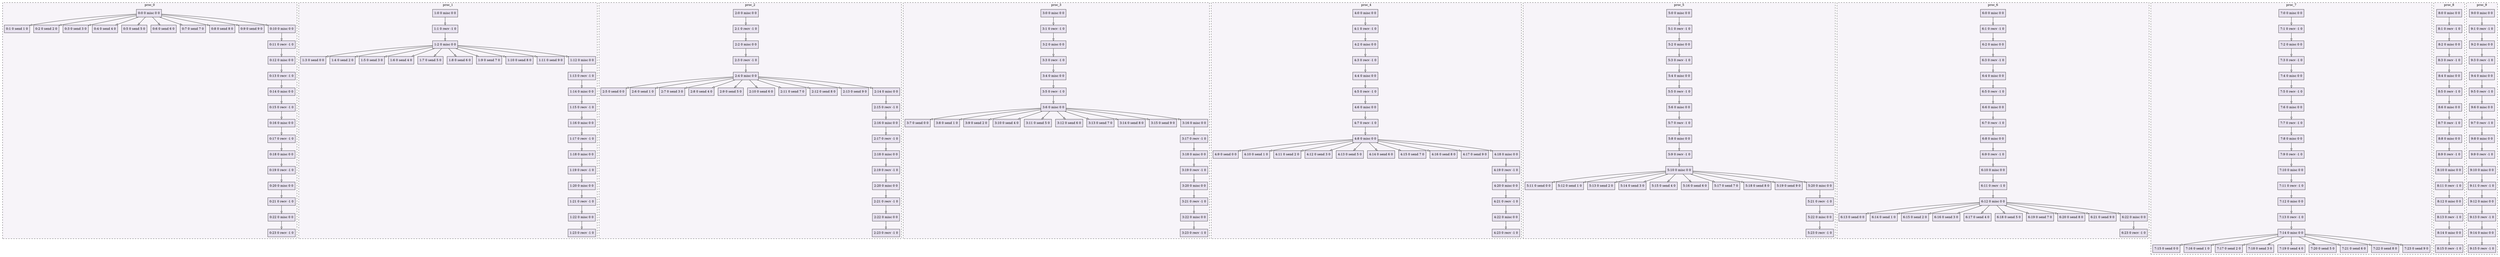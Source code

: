 digraph{node[shape=record style=filled colorscheme=purd9 fillcolor=2];subgraph cluster0{style=dashed;colorscheme=purd9;bgcolor=1;edge[arrowhead=empty];label=proc_0;0[label="0:0 0 misc 0 0"];1[label="0:1 0 send 1 0"];2[label="0:2 0 send 2 0"];3[label="0:3 0 send 3 0"];4[label="0:4 0 send 4 0"];5[label="0:5 0 send 5 0"];6[label="0:6 0 send 6 0"];7[label="0:7 0 send 7 0"];8[label="0:8 0 send 8 0"];9[label="0:9 0 send 9 0"];10[label="0:10 0 misc 0 0"];11[label="0:11 0 recv -1 0"];12[label="0:12 0 misc 0 0"];13[label="0:13 0 recv -1 0"];14[label="0:14 0 misc 0 0"];15[label="0:15 0 recv -1 0"];16[label="0:16 0 misc 0 0"];17[label="0:17 0 recv -1 0"];18[label="0:18 0 misc 0 0"];19[label="0:19 0 recv -1 0"];20[label="0:20 0 misc 0 0"];21[label="0:21 0 recv -1 0"];22[label="0:22 0 misc 0 0"];23[label="0:23 0 recv -1 0"];0->1;0->2;0->3;0->4;0->5;0->6;0->7;0->8;0->9;0->10;10->11;11->12;12->13;13->14;14->15;15->16;16->17;17->18;18->19;19->20;20->21;21->22;22->23;}subgraph cluster1{style=dashed;colorscheme=purd9;bgcolor=1;edge[arrowhead=empty];label=proc_1;24[label="1:0 0 misc 0 0"];25[label="1:1 0 recv -1 0"];26[label="1:2 0 misc 0 0"];27[label="1:3 0 send 0 0"];28[label="1:4 0 send 2 0"];29[label="1:5 0 send 3 0"];30[label="1:6 0 send 4 0"];31[label="1:7 0 send 5 0"];32[label="1:8 0 send 6 0"];33[label="1:9 0 send 7 0"];34[label="1:10 0 send 8 0"];35[label="1:11 0 send 9 0"];36[label="1:12 0 misc 0 0"];37[label="1:13 0 recv -1 0"];38[label="1:14 0 misc 0 0"];39[label="1:15 0 recv -1 0"];40[label="1:16 0 misc 0 0"];41[label="1:17 0 recv -1 0"];42[label="1:18 0 misc 0 0"];43[label="1:19 0 recv -1 0"];44[label="1:20 0 misc 0 0"];45[label="1:21 0 recv -1 0"];46[label="1:22 0 misc 0 0"];47[label="1:23 0 recv -1 0"];24->25;25->26;26->27;26->28;26->29;26->30;26->31;26->32;26->33;26->34;26->35;26->36;36->37;37->38;38->39;39->40;40->41;41->42;42->43;43->44;44->45;45->46;46->47;}subgraph cluster2{style=dashed;colorscheme=purd9;bgcolor=1;edge[arrowhead=empty];label=proc_2;48[label="2:0 0 misc 0 0"];49[label="2:1 0 recv -1 0"];50[label="2:2 0 misc 0 0"];51[label="2:3 0 recv -1 0"];52[label="2:4 0 misc 0 0"];53[label="2:5 0 send 0 0"];54[label="2:6 0 send 1 0"];55[label="2:7 0 send 3 0"];56[label="2:8 0 send 4 0"];57[label="2:9 0 send 5 0"];58[label="2:10 0 send 6 0"];59[label="2:11 0 send 7 0"];60[label="2:12 0 send 8 0"];61[label="2:13 0 send 9 0"];62[label="2:14 0 misc 0 0"];63[label="2:15 0 recv -1 0"];64[label="2:16 0 misc 0 0"];65[label="2:17 0 recv -1 0"];66[label="2:18 0 misc 0 0"];67[label="2:19 0 recv -1 0"];68[label="2:20 0 misc 0 0"];69[label="2:21 0 recv -1 0"];70[label="2:22 0 misc 0 0"];71[label="2:23 0 recv -1 0"];48->49;49->50;50->51;51->52;52->53;52->54;52->55;52->56;52->57;52->58;52->59;52->60;52->61;52->62;62->63;63->64;64->65;65->66;66->67;67->68;68->69;69->70;70->71;}subgraph cluster3{style=dashed;colorscheme=purd9;bgcolor=1;edge[arrowhead=empty];label=proc_3;72[label="3:0 0 misc 0 0"];73[label="3:1 0 recv -1 0"];74[label="3:2 0 misc 0 0"];75[label="3:3 0 recv -1 0"];76[label="3:4 0 misc 0 0"];77[label="3:5 0 recv -1 0"];78[label="3:6 0 misc 0 0"];79[label="3:7 0 send 0 0"];80[label="3:8 0 send 1 0"];81[label="3:9 0 send 2 0"];82[label="3:10 0 send 4 0"];83[label="3:11 0 send 5 0"];84[label="3:12 0 send 6 0"];85[label="3:13 0 send 7 0"];86[label="3:14 0 send 8 0"];87[label="3:15 0 send 9 0"];88[label="3:16 0 misc 0 0"];89[label="3:17 0 recv -1 0"];90[label="3:18 0 misc 0 0"];91[label="3:19 0 recv -1 0"];92[label="3:20 0 misc 0 0"];93[label="3:21 0 recv -1 0"];94[label="3:22 0 misc 0 0"];95[label="3:23 0 recv -1 0"];72->73;73->74;74->75;75->76;76->77;77->78;78->79;78->80;78->81;78->82;78->83;78->84;78->85;78->86;78->87;78->88;88->89;89->90;90->91;91->92;92->93;93->94;94->95;}subgraph cluster4{style=dashed;colorscheme=purd9;bgcolor=1;edge[arrowhead=empty];label=proc_4;96[label="4:0 0 misc 0 0"];97[label="4:1 0 recv -1 0"];98[label="4:2 0 misc 0 0"];99[label="4:3 0 recv -1 0"];100[label="4:4 0 misc 0 0"];101[label="4:5 0 recv -1 0"];102[label="4:6 0 misc 0 0"];103[label="4:7 0 recv -1 0"];104[label="4:8 0 misc 0 0"];105[label="4:9 0 send 0 0"];106[label="4:10 0 send 1 0"];107[label="4:11 0 send 2 0"];108[label="4:12 0 send 3 0"];109[label="4:13 0 send 5 0"];110[label="4:14 0 send 6 0"];111[label="4:15 0 send 7 0"];112[label="4:16 0 send 8 0"];113[label="4:17 0 send 9 0"];114[label="4:18 0 misc 0 0"];115[label="4:19 0 recv -1 0"];116[label="4:20 0 misc 0 0"];117[label="4:21 0 recv -1 0"];118[label="4:22 0 misc 0 0"];119[label="4:23 0 recv -1 0"];96->97;97->98;98->99;99->100;100->101;101->102;102->103;103->104;104->105;104->106;104->107;104->108;104->109;104->110;104->111;104->112;104->113;104->114;114->115;115->116;116->117;117->118;118->119;}subgraph cluster5{style=dashed;colorscheme=purd9;bgcolor=1;edge[arrowhead=empty];label=proc_5;120[label="5:0 0 misc 0 0"];121[label="5:1 0 recv -1 0"];122[label="5:2 0 misc 0 0"];123[label="5:3 0 recv -1 0"];124[label="5:4 0 misc 0 0"];125[label="5:5 0 recv -1 0"];126[label="5:6 0 misc 0 0"];127[label="5:7 0 recv -1 0"];128[label="5:8 0 misc 0 0"];129[label="5:9 0 recv -1 0"];130[label="5:10 0 misc 0 0"];131[label="5:11 0 send 0 0"];132[label="5:12 0 send 1 0"];133[label="5:13 0 send 2 0"];134[label="5:14 0 send 3 0"];135[label="5:15 0 send 4 0"];136[label="5:16 0 send 6 0"];137[label="5:17 0 send 7 0"];138[label="5:18 0 send 8 0"];139[label="5:19 0 send 9 0"];140[label="5:20 0 misc 0 0"];141[label="5:21 0 recv -1 0"];142[label="5:22 0 misc 0 0"];143[label="5:23 0 recv -1 0"];120->121;121->122;122->123;123->124;124->125;125->126;126->127;127->128;128->129;129->130;130->131;130->132;130->133;130->134;130->135;130->136;130->137;130->138;130->139;130->140;140->141;141->142;142->143;}subgraph cluster6{style=dashed;colorscheme=purd9;bgcolor=1;edge[arrowhead=empty];label=proc_6;144[label="6:0 0 misc 0 0"];145[label="6:1 0 recv -1 0"];146[label="6:2 0 misc 0 0"];147[label="6:3 0 recv -1 0"];148[label="6:4 0 misc 0 0"];149[label="6:5 0 recv -1 0"];150[label="6:6 0 misc 0 0"];151[label="6:7 0 recv -1 0"];152[label="6:8 0 misc 0 0"];153[label="6:9 0 recv -1 0"];154[label="6:10 0 misc 0 0"];155[label="6:11 0 recv -1 0"];156[label="6:12 0 misc 0 0"];157[label="6:13 0 send 0 0"];158[label="6:14 0 send 1 0"];159[label="6:15 0 send 2 0"];160[label="6:16 0 send 3 0"];161[label="6:17 0 send 4 0"];162[label="6:18 0 send 5 0"];163[label="6:19 0 send 7 0"];164[label="6:20 0 send 8 0"];165[label="6:21 0 send 9 0"];166[label="6:22 0 misc 0 0"];167[label="6:23 0 recv -1 0"];144->145;145->146;146->147;147->148;148->149;149->150;150->151;151->152;152->153;153->154;154->155;155->156;156->157;156->158;156->159;156->160;156->161;156->162;156->163;156->164;156->165;156->166;166->167;}subgraph cluster7{style=dashed;colorscheme=purd9;bgcolor=1;edge[arrowhead=empty];label=proc_7;168[label="7:0 0 misc 0 0"];169[label="7:1 0 recv -1 0"];170[label="7:2 0 misc 0 0"];171[label="7:3 0 recv -1 0"];172[label="7:4 0 misc 0 0"];173[label="7:5 0 recv -1 0"];174[label="7:6 0 misc 0 0"];175[label="7:7 0 recv -1 0"];176[label="7:8 0 misc 0 0"];177[label="7:9 0 recv -1 0"];178[label="7:10 0 misc 0 0"];179[label="7:11 0 recv -1 0"];180[label="7:12 0 misc 0 0"];181[label="7:13 0 recv -1 0"];182[label="7:14 0 misc 0 0"];183[label="7:15 0 send 0 0"];184[label="7:16 0 send 1 0"];185[label="7:17 0 send 2 0"];186[label="7:18 0 send 3 0"];187[label="7:19 0 send 4 0"];188[label="7:20 0 send 5 0"];189[label="7:21 0 send 6 0"];190[label="7:22 0 send 8 0"];191[label="7:23 0 send 9 0"];168->169;169->170;170->171;171->172;172->173;173->174;174->175;175->176;176->177;177->178;178->179;179->180;180->181;181->182;182->183;182->184;182->185;182->186;182->187;182->188;182->189;182->190;182->191;}subgraph cluster8{style=dashed;colorscheme=purd9;bgcolor=1;edge[arrowhead=empty];label=proc_8;192[label="8:0 0 misc 0 0"];193[label="8:1 0 recv -1 0"];194[label="8:2 0 misc 0 0"];195[label="8:3 0 recv -1 0"];196[label="8:4 0 misc 0 0"];197[label="8:5 0 recv -1 0"];198[label="8:6 0 misc 0 0"];199[label="8:7 0 recv -1 0"];200[label="8:8 0 misc 0 0"];201[label="8:9 0 recv -1 0"];202[label="8:10 0 misc 0 0"];203[label="8:11 0 recv -1 0"];204[label="8:12 0 misc 0 0"];205[label="8:13 0 recv -1 0"];206[label="8:14 0 misc 0 0"];207[label="8:15 0 recv -1 0"];192->193;193->194;194->195;195->196;196->197;197->198;198->199;199->200;200->201;201->202;202->203;203->204;204->205;205->206;206->207;}subgraph cluster9{style=dashed;colorscheme=purd9;bgcolor=1;edge[arrowhead=empty];label=proc_9;208[label="9:0 0 misc 0 0"];209[label="9:1 0 recv -1 0"];210[label="9:2 0 misc 0 0"];211[label="9:3 0 recv -1 0"];212[label="9:4 0 misc 0 0"];213[label="9:5 0 recv -1 0"];214[label="9:6 0 misc 0 0"];215[label="9:7 0 recv -1 0"];216[label="9:8 0 misc 0 0"];217[label="9:9 0 recv -1 0"];218[label="9:10 0 misc 0 0"];219[label="9:11 0 recv -1 0"];220[label="9:12 0 misc 0 0"];221[label="9:13 0 recv -1 0"];222[label="9:14 0 misc 0 0"];223[label="9:15 0 recv -1 0"];208->209;209->210;210->211;211->212;212->213;213->214;214->215;215->216;216->217;217->218;218->219;219->220;220->221;221->222;222->223;}}